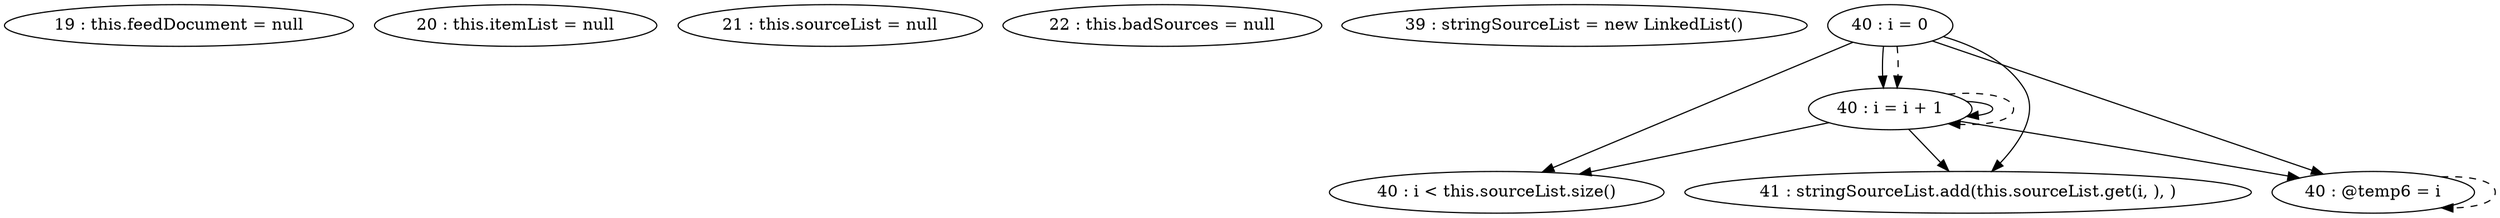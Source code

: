 digraph G {
"19 : this.feedDocument = null"
"20 : this.itemList = null"
"21 : this.sourceList = null"
"22 : this.badSources = null"
"39 : stringSourceList = new LinkedList()"
"40 : i = 0"
"40 : i = 0" -> "40 : i = i + 1"
"40 : i = 0" -> "40 : i < this.sourceList.size()"
"40 : i = 0" -> "41 : stringSourceList.add(this.sourceList.get(i, ), )"
"40 : i = 0" -> "40 : @temp6 = i"
"40 : i = 0" -> "40 : i = i + 1" [style=dashed]
"40 : i < this.sourceList.size()"
"41 : stringSourceList.add(this.sourceList.get(i, ), )"
"40 : @temp6 = i"
"40 : @temp6 = i" -> "40 : @temp6 = i" [style=dashed]
"40 : i = i + 1"
"40 : i = i + 1" -> "40 : i = i + 1"
"40 : i = i + 1" -> "40 : i < this.sourceList.size()"
"40 : i = i + 1" -> "41 : stringSourceList.add(this.sourceList.get(i, ), )"
"40 : i = i + 1" -> "40 : @temp6 = i"
"40 : i = i + 1" -> "40 : i = i + 1" [style=dashed]
}